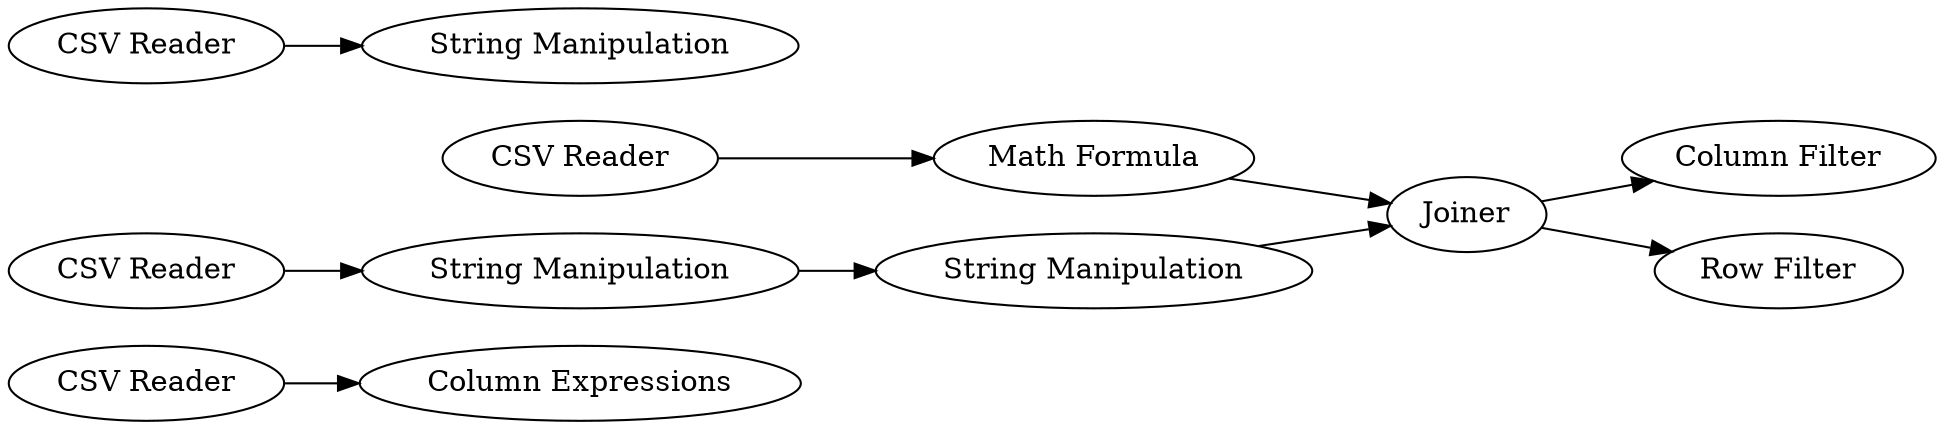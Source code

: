 digraph {
	"-6980562012524038358_4" [label="CSV Reader"]
	"-6980562012524038358_11" [label="Column Filter"]
	"-6980562012524038358_8" [label="String Manipulation"]
	"-6980562012524038358_9" [label="Column Expressions"]
	"-9128402698265698619_10" [label=Joiner]
	"-6980562012524038358_12" [label="Row Filter"]
	"-6980562012524038358_2" [label="CSV Reader"]
	"-9128402698265698619_3" [label="CSV Reader"]
	"-9128402698265698619_7" [label="Math Formula"]
	"-9128402698265698619_1" [label="CSV Reader"]
	"-9128402698265698619_5" [label="String Manipulation"]
	"-9128402698265698619_6" [label="String Manipulation"]
	"-9128402698265698619_5" -> "-9128402698265698619_6"
	"-9128402698265698619_1" -> "-9128402698265698619_5"
	"-9128402698265698619_3" -> "-9128402698265698619_7"
	"-9128402698265698619_6" -> "-9128402698265698619_10"
	"-6980562012524038358_4" -> "-6980562012524038358_9"
	"-9128402698265698619_10" -> "-6980562012524038358_11"
	"-9128402698265698619_7" -> "-9128402698265698619_10"
	"-6980562012524038358_2" -> "-6980562012524038358_8"
	"-9128402698265698619_10" -> "-6980562012524038358_12"
	rankdir=LR
}

